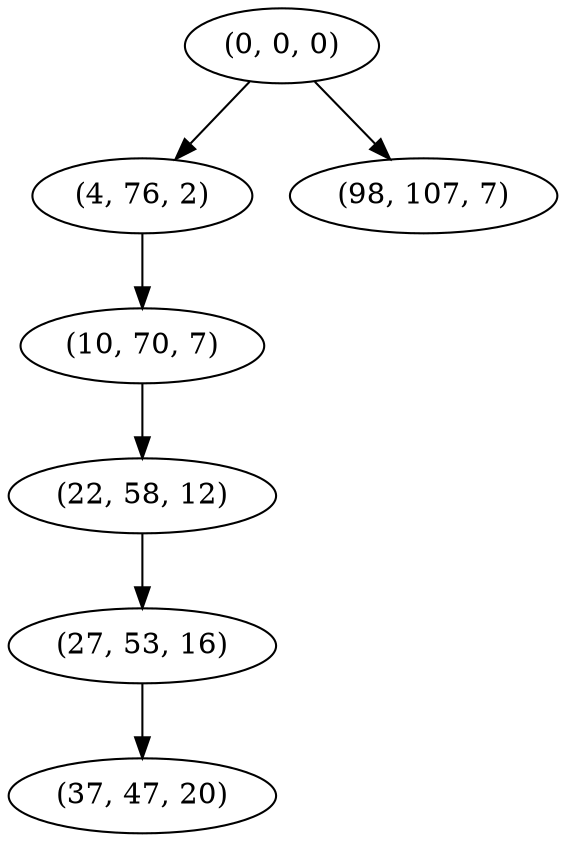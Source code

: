 digraph tree {
    "(0, 0, 0)";
    "(4, 76, 2)";
    "(10, 70, 7)";
    "(22, 58, 12)";
    "(27, 53, 16)";
    "(37, 47, 20)";
    "(98, 107, 7)";
    "(0, 0, 0)" -> "(4, 76, 2)";
    "(0, 0, 0)" -> "(98, 107, 7)";
    "(4, 76, 2)" -> "(10, 70, 7)";
    "(10, 70, 7)" -> "(22, 58, 12)";
    "(22, 58, 12)" -> "(27, 53, 16)";
    "(27, 53, 16)" -> "(37, 47, 20)";
}
